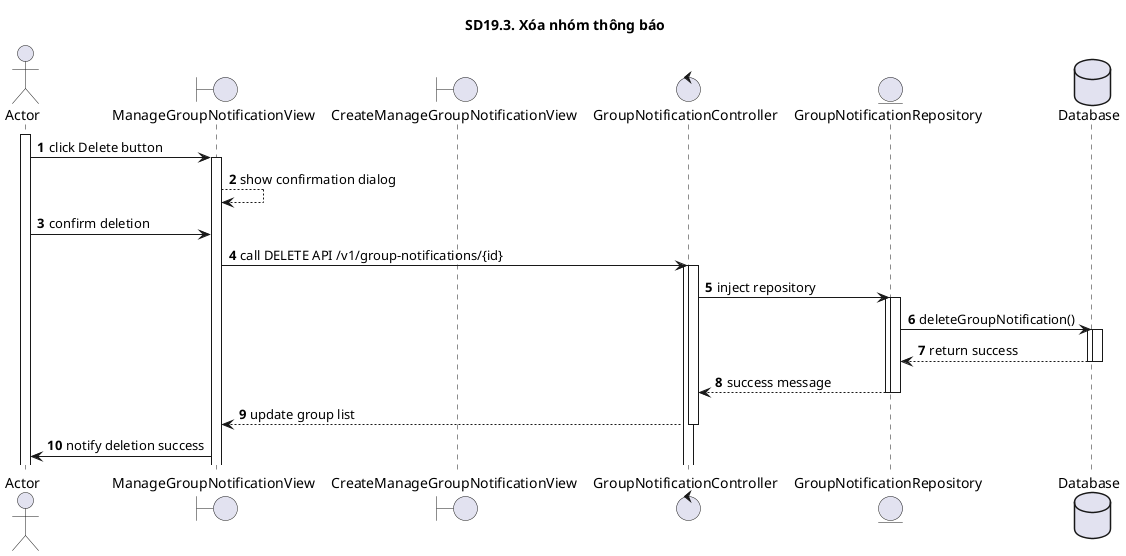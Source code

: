 @startuml SQ
autonumber
title SD19.3. Xóa nhóm thông báo
actor "Actor" as actor
boundary "ManageGroupNotificationView" as view
boundary "CreateManageGroupNotificationView" as create
control "GroupNotificationController" as controller
entity "GroupNotificationRepository" as model
database "Database" as database
activate actor
    actor -> view : click Delete button
activate view
    view --> view : show confirmation dialog
    actor -> view : confirm deletion
    view -> controller : call DELETE API /v1/group-notifications/{id}
    activate controller
activate controller
    controller -> model : inject repository
    activate model
activate model
    model -> database : deleteGroupNotification()
    activate database
activate database
    database --> model : return success
deactivate database
    deactivate database
    model --> controller : success message
deactivate model
    deactivate model
    controller --> view : update group list
deactivate controller
    view -> actor : notify deletion success